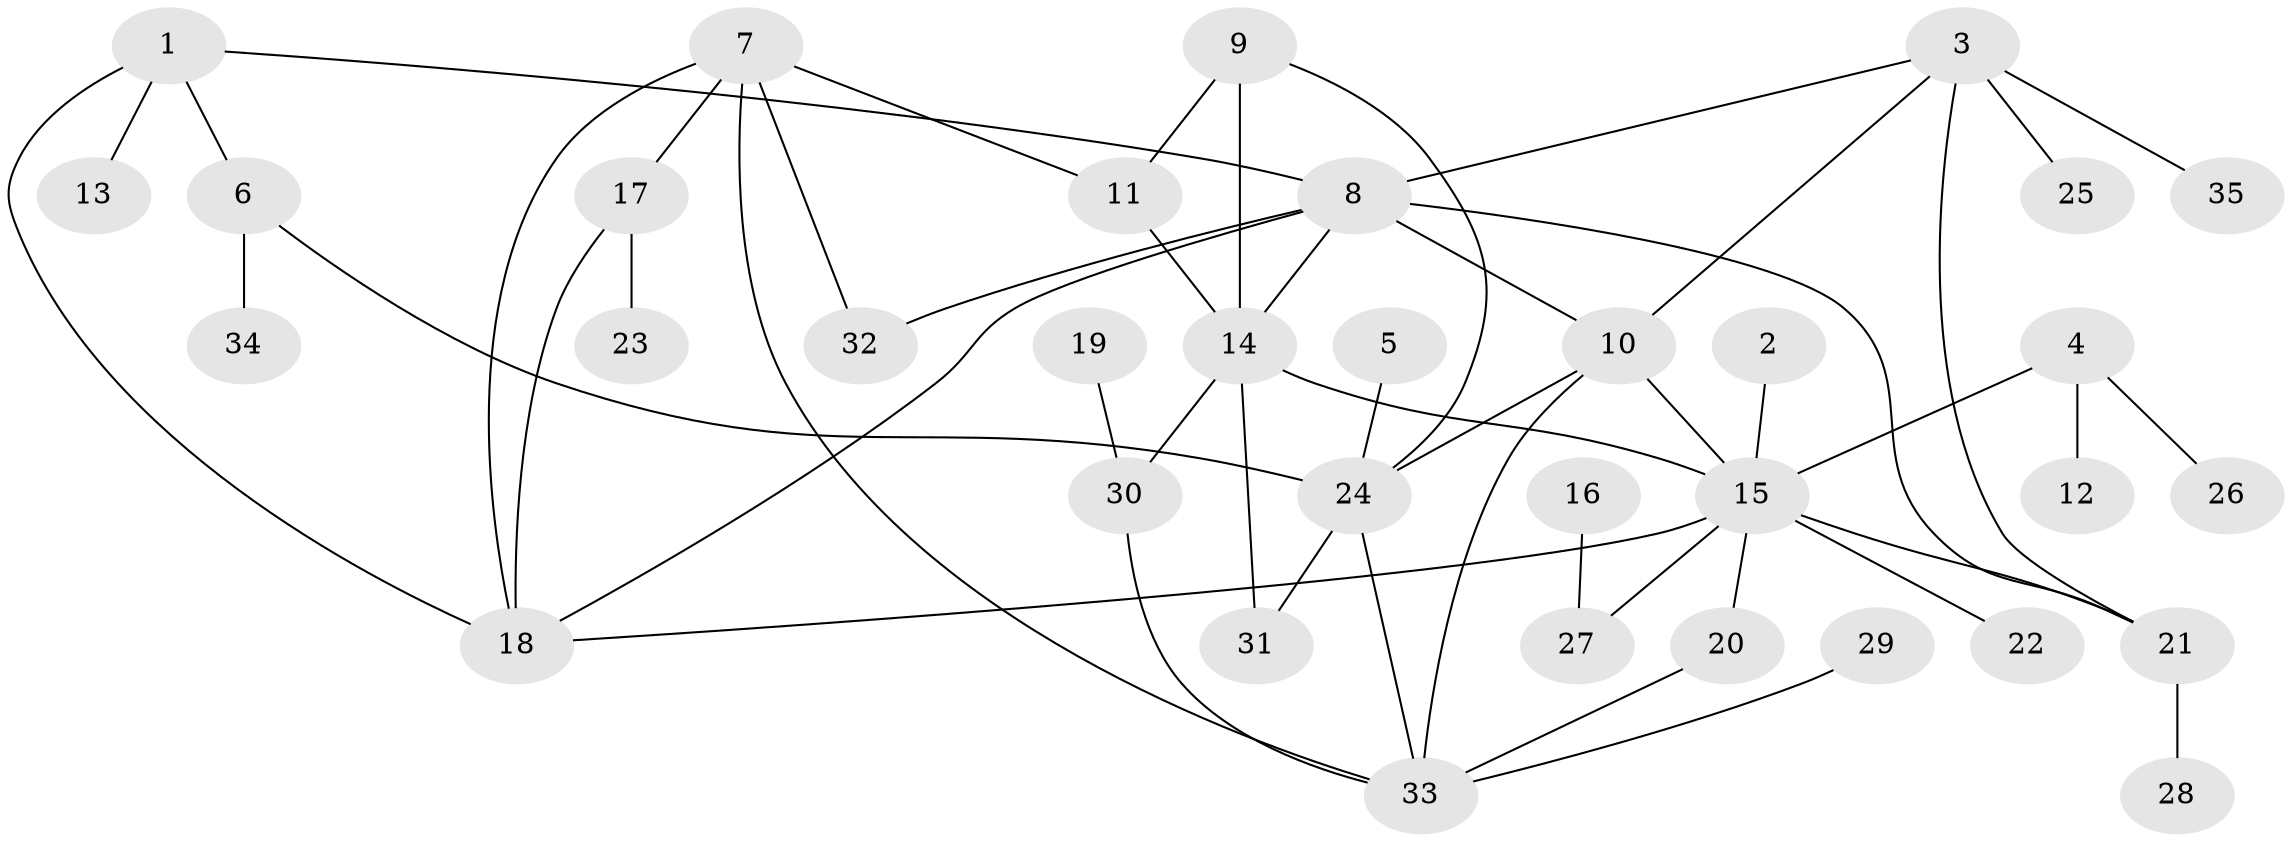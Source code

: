 // original degree distribution, {4: 0.05714285714285714, 5: 0.02857142857142857, 8: 0.02857142857142857, 7: 0.04285714285714286, 12: 0.014285714285714285, 3: 0.1, 6: 0.02857142857142857, 9: 0.014285714285714285, 1: 0.5571428571428572, 2: 0.12857142857142856}
// Generated by graph-tools (version 1.1) at 2025/02/03/09/25 03:02:53]
// undirected, 35 vertices, 51 edges
graph export_dot {
graph [start="1"]
  node [color=gray90,style=filled];
  1;
  2;
  3;
  4;
  5;
  6;
  7;
  8;
  9;
  10;
  11;
  12;
  13;
  14;
  15;
  16;
  17;
  18;
  19;
  20;
  21;
  22;
  23;
  24;
  25;
  26;
  27;
  28;
  29;
  30;
  31;
  32;
  33;
  34;
  35;
  1 -- 6 [weight=1.0];
  1 -- 8 [weight=1.0];
  1 -- 13 [weight=1.0];
  1 -- 18 [weight=1.0];
  2 -- 15 [weight=1.0];
  3 -- 8 [weight=1.0];
  3 -- 10 [weight=1.0];
  3 -- 21 [weight=1.0];
  3 -- 25 [weight=1.0];
  3 -- 35 [weight=1.0];
  4 -- 12 [weight=1.0];
  4 -- 15 [weight=2.0];
  4 -- 26 [weight=1.0];
  5 -- 24 [weight=1.0];
  6 -- 24 [weight=1.0];
  6 -- 34 [weight=1.0];
  7 -- 11 [weight=1.0];
  7 -- 17 [weight=1.0];
  7 -- 18 [weight=1.0];
  7 -- 32 [weight=1.0];
  7 -- 33 [weight=1.0];
  8 -- 10 [weight=1.0];
  8 -- 14 [weight=1.0];
  8 -- 18 [weight=1.0];
  8 -- 21 [weight=1.0];
  8 -- 32 [weight=1.0];
  9 -- 11 [weight=1.0];
  9 -- 14 [weight=1.0];
  9 -- 24 [weight=1.0];
  10 -- 15 [weight=1.0];
  10 -- 24 [weight=1.0];
  10 -- 33 [weight=1.0];
  11 -- 14 [weight=1.0];
  14 -- 15 [weight=1.0];
  14 -- 30 [weight=1.0];
  14 -- 31 [weight=1.0];
  15 -- 18 [weight=1.0];
  15 -- 20 [weight=1.0];
  15 -- 21 [weight=1.0];
  15 -- 22 [weight=1.0];
  15 -- 27 [weight=1.0];
  16 -- 27 [weight=1.0];
  17 -- 18 [weight=1.0];
  17 -- 23 [weight=1.0];
  19 -- 30 [weight=1.0];
  20 -- 33 [weight=1.0];
  21 -- 28 [weight=1.0];
  24 -- 31 [weight=1.0];
  24 -- 33 [weight=1.0];
  29 -- 33 [weight=1.0];
  30 -- 33 [weight=1.0];
}
